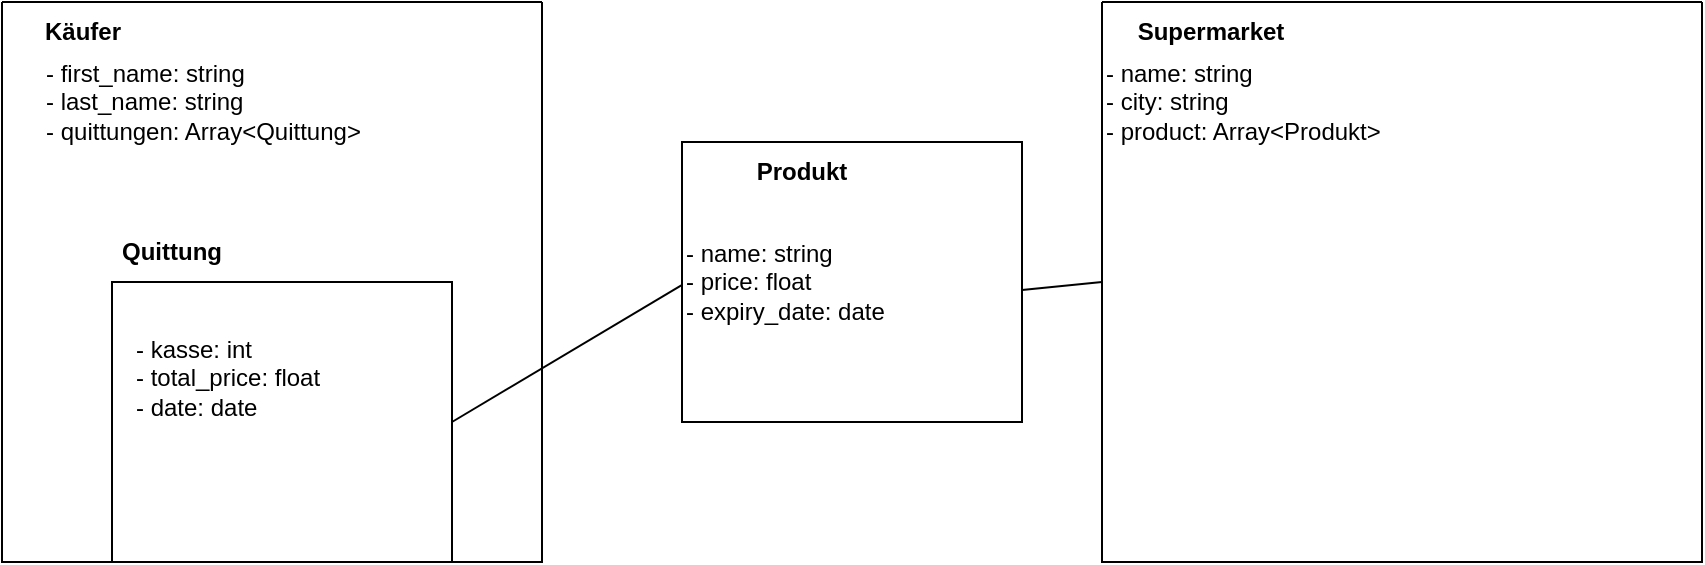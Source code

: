 <mxfile version="24.6.4" type="device">
  <diagram name="Page-1" id="iTaQtTZjZEj62ZMDOqDl">
    <mxGraphModel dx="1290" dy="618" grid="1" gridSize="10" guides="1" tooltips="1" connect="1" arrows="1" fold="1" page="1" pageScale="1" pageWidth="827" pageHeight="1169" math="0" shadow="0">
      <root>
        <mxCell id="0" />
        <mxCell id="1" parent="0" />
        <mxCell id="Eih3f-ujmt084IeLS2Tt-2" value="" style="swimlane;startSize=0;" parent="1" vertex="1">
          <mxGeometry x="120" y="710" width="270" height="280" as="geometry" />
        </mxCell>
        <mxCell id="Eih3f-ujmt084IeLS2Tt-3" value="" style="whiteSpace=wrap;html=1;" parent="Eih3f-ujmt084IeLS2Tt-2" vertex="1">
          <mxGeometry x="55" y="140" width="170" height="140" as="geometry" />
        </mxCell>
        <mxCell id="Eih3f-ujmt084IeLS2Tt-4" value="&lt;b&gt;Quittung&lt;/b&gt;" style="text;html=1;align=center;verticalAlign=middle;whiteSpace=wrap;rounded=0;" parent="Eih3f-ujmt084IeLS2Tt-2" vertex="1">
          <mxGeometry x="55" y="110" width="60" height="30" as="geometry" />
        </mxCell>
        <mxCell id="Eih3f-ujmt084IeLS2Tt-5" value="- kasse: int&lt;br&gt;&lt;div&gt;&lt;span style=&quot;background-color: initial;&quot;&gt;- total_price: float&lt;/span&gt;&lt;/div&gt;&lt;div&gt;- date: date&lt;/div&gt;&lt;div&gt;&lt;br&gt;&lt;/div&gt;" style="text;html=1;align=left;verticalAlign=middle;resizable=0;points=[];autosize=1;strokeColor=none;fillColor=none;" parent="Eih3f-ujmt084IeLS2Tt-2" vertex="1">
          <mxGeometry x="65" y="160" width="120" height="70" as="geometry" />
        </mxCell>
        <mxCell id="Eih3f-ujmt084IeLS2Tt-6" value="&lt;span style=&quot;&quot;&gt;- first_name: string&lt;/span&gt;&lt;div&gt;&lt;span style=&quot;&quot;&gt;- last_name: string&lt;/span&gt;&lt;/div&gt;&lt;div&gt;&lt;span style=&quot;&quot;&gt;-&amp;nbsp;&lt;/span&gt;&lt;span style=&quot;background-color: initial;&quot;&gt;quittungen: Array&amp;lt;Quittung&amp;gt;&lt;/span&gt;&lt;/div&gt;" style="text;html=1;align=left;verticalAlign=middle;resizable=0;points=[];autosize=1;strokeColor=none;fillColor=none;" parent="Eih3f-ujmt084IeLS2Tt-2" vertex="1">
          <mxGeometry x="20" y="20" width="180" height="60" as="geometry" />
        </mxCell>
        <mxCell id="Eih3f-ujmt084IeLS2Tt-7" value="&lt;b&gt;Käufer&lt;/b&gt;" style="text;html=1;align=center;verticalAlign=middle;resizable=0;points=[];autosize=1;strokeColor=none;fillColor=none;" parent="Eih3f-ujmt084IeLS2Tt-2" vertex="1">
          <mxGeometry x="10" width="60" height="30" as="geometry" />
        </mxCell>
        <mxCell id="Eih3f-ujmt084IeLS2Tt-8" value="" style="whiteSpace=wrap;html=1;" parent="1" vertex="1">
          <mxGeometry x="460" y="780" width="170" height="140" as="geometry" />
        </mxCell>
        <mxCell id="Eih3f-ujmt084IeLS2Tt-9" value="&lt;b&gt;Produkt&lt;/b&gt;" style="text;html=1;align=center;verticalAlign=middle;whiteSpace=wrap;rounded=0;" parent="1" vertex="1">
          <mxGeometry x="460" y="780" width="120" height="30" as="geometry" />
        </mxCell>
        <mxCell id="Eih3f-ujmt084IeLS2Tt-10" value="&lt;div&gt;- name: string&lt;br&gt;&lt;div&gt;&lt;span style=&quot;background-color: initial;&quot;&gt;- price: float&lt;/span&gt;&lt;/div&gt;&lt;div&gt;- expiry_date: date&lt;span style=&quot;background-color: initial;&quot;&gt;&lt;br&gt;&lt;/span&gt;&lt;/div&gt;&lt;/div&gt;" style="text;html=1;align=left;verticalAlign=middle;resizable=0;points=[];autosize=1;strokeColor=none;fillColor=none;" parent="1" vertex="1">
          <mxGeometry x="460" y="820" width="120" height="60" as="geometry" />
        </mxCell>
        <mxCell id="Eih3f-ujmt084IeLS2Tt-11" value="" style="swimlane;startSize=0;" parent="1" vertex="1">
          <mxGeometry x="670" y="710" width="300" height="280" as="geometry" />
        </mxCell>
        <mxCell id="Eih3f-ujmt084IeLS2Tt-12" value="&lt;span style=&quot;&quot;&gt;- name: string&lt;/span&gt;&lt;div&gt;&lt;span style=&quot;&quot;&gt;- city: string&lt;/span&gt;&lt;/div&gt;&lt;div&gt;- product: Array&amp;lt;Produkt&amp;gt;&lt;br&gt;&lt;/div&gt;" style="text;html=1;align=left;verticalAlign=middle;resizable=0;points=[];autosize=1;strokeColor=none;fillColor=none;" parent="Eih3f-ujmt084IeLS2Tt-11" vertex="1">
          <mxGeometry y="20" width="160" height="60" as="geometry" />
        </mxCell>
        <mxCell id="Eih3f-ujmt084IeLS2Tt-13" value="&lt;b&gt;Supermarket&lt;/b&gt;" style="text;html=1;align=center;verticalAlign=middle;resizable=0;points=[];autosize=1;strokeColor=none;fillColor=none;" parent="Eih3f-ujmt084IeLS2Tt-11" vertex="1">
          <mxGeometry x="4" width="100" height="30" as="geometry" />
        </mxCell>
        <mxCell id="Eih3f-ujmt084IeLS2Tt-14" value="" style="endArrow=none;html=1;rounded=0;exitX=1;exitY=0.5;exitDx=0;exitDy=0;entryX=0;entryY=0.5;entryDx=0;entryDy=0;" parent="Eih3f-ujmt084IeLS2Tt-11" target="Eih3f-ujmt084IeLS2Tt-11" edge="1">
          <mxGeometry width="50" height="50" relative="1" as="geometry">
            <mxPoint x="-40" y="144" as="sourcePoint" />
            <mxPoint x="70" y="136" as="targetPoint" />
          </mxGeometry>
        </mxCell>
        <mxCell id="Eih3f-ujmt084IeLS2Tt-15" value="" style="endArrow=none;html=1;rounded=0;exitX=1;exitY=0.5;exitDx=0;exitDy=0;entryX=-0.003;entryY=0.528;entryDx=0;entryDy=0;entryPerimeter=0;" parent="1" source="Eih3f-ujmt084IeLS2Tt-3" target="Eih3f-ujmt084IeLS2Tt-10" edge="1">
          <mxGeometry width="50" height="50" relative="1" as="geometry">
            <mxPoint x="410" y="800" as="sourcePoint" />
            <mxPoint x="460" y="750" as="targetPoint" />
          </mxGeometry>
        </mxCell>
      </root>
    </mxGraphModel>
  </diagram>
</mxfile>
